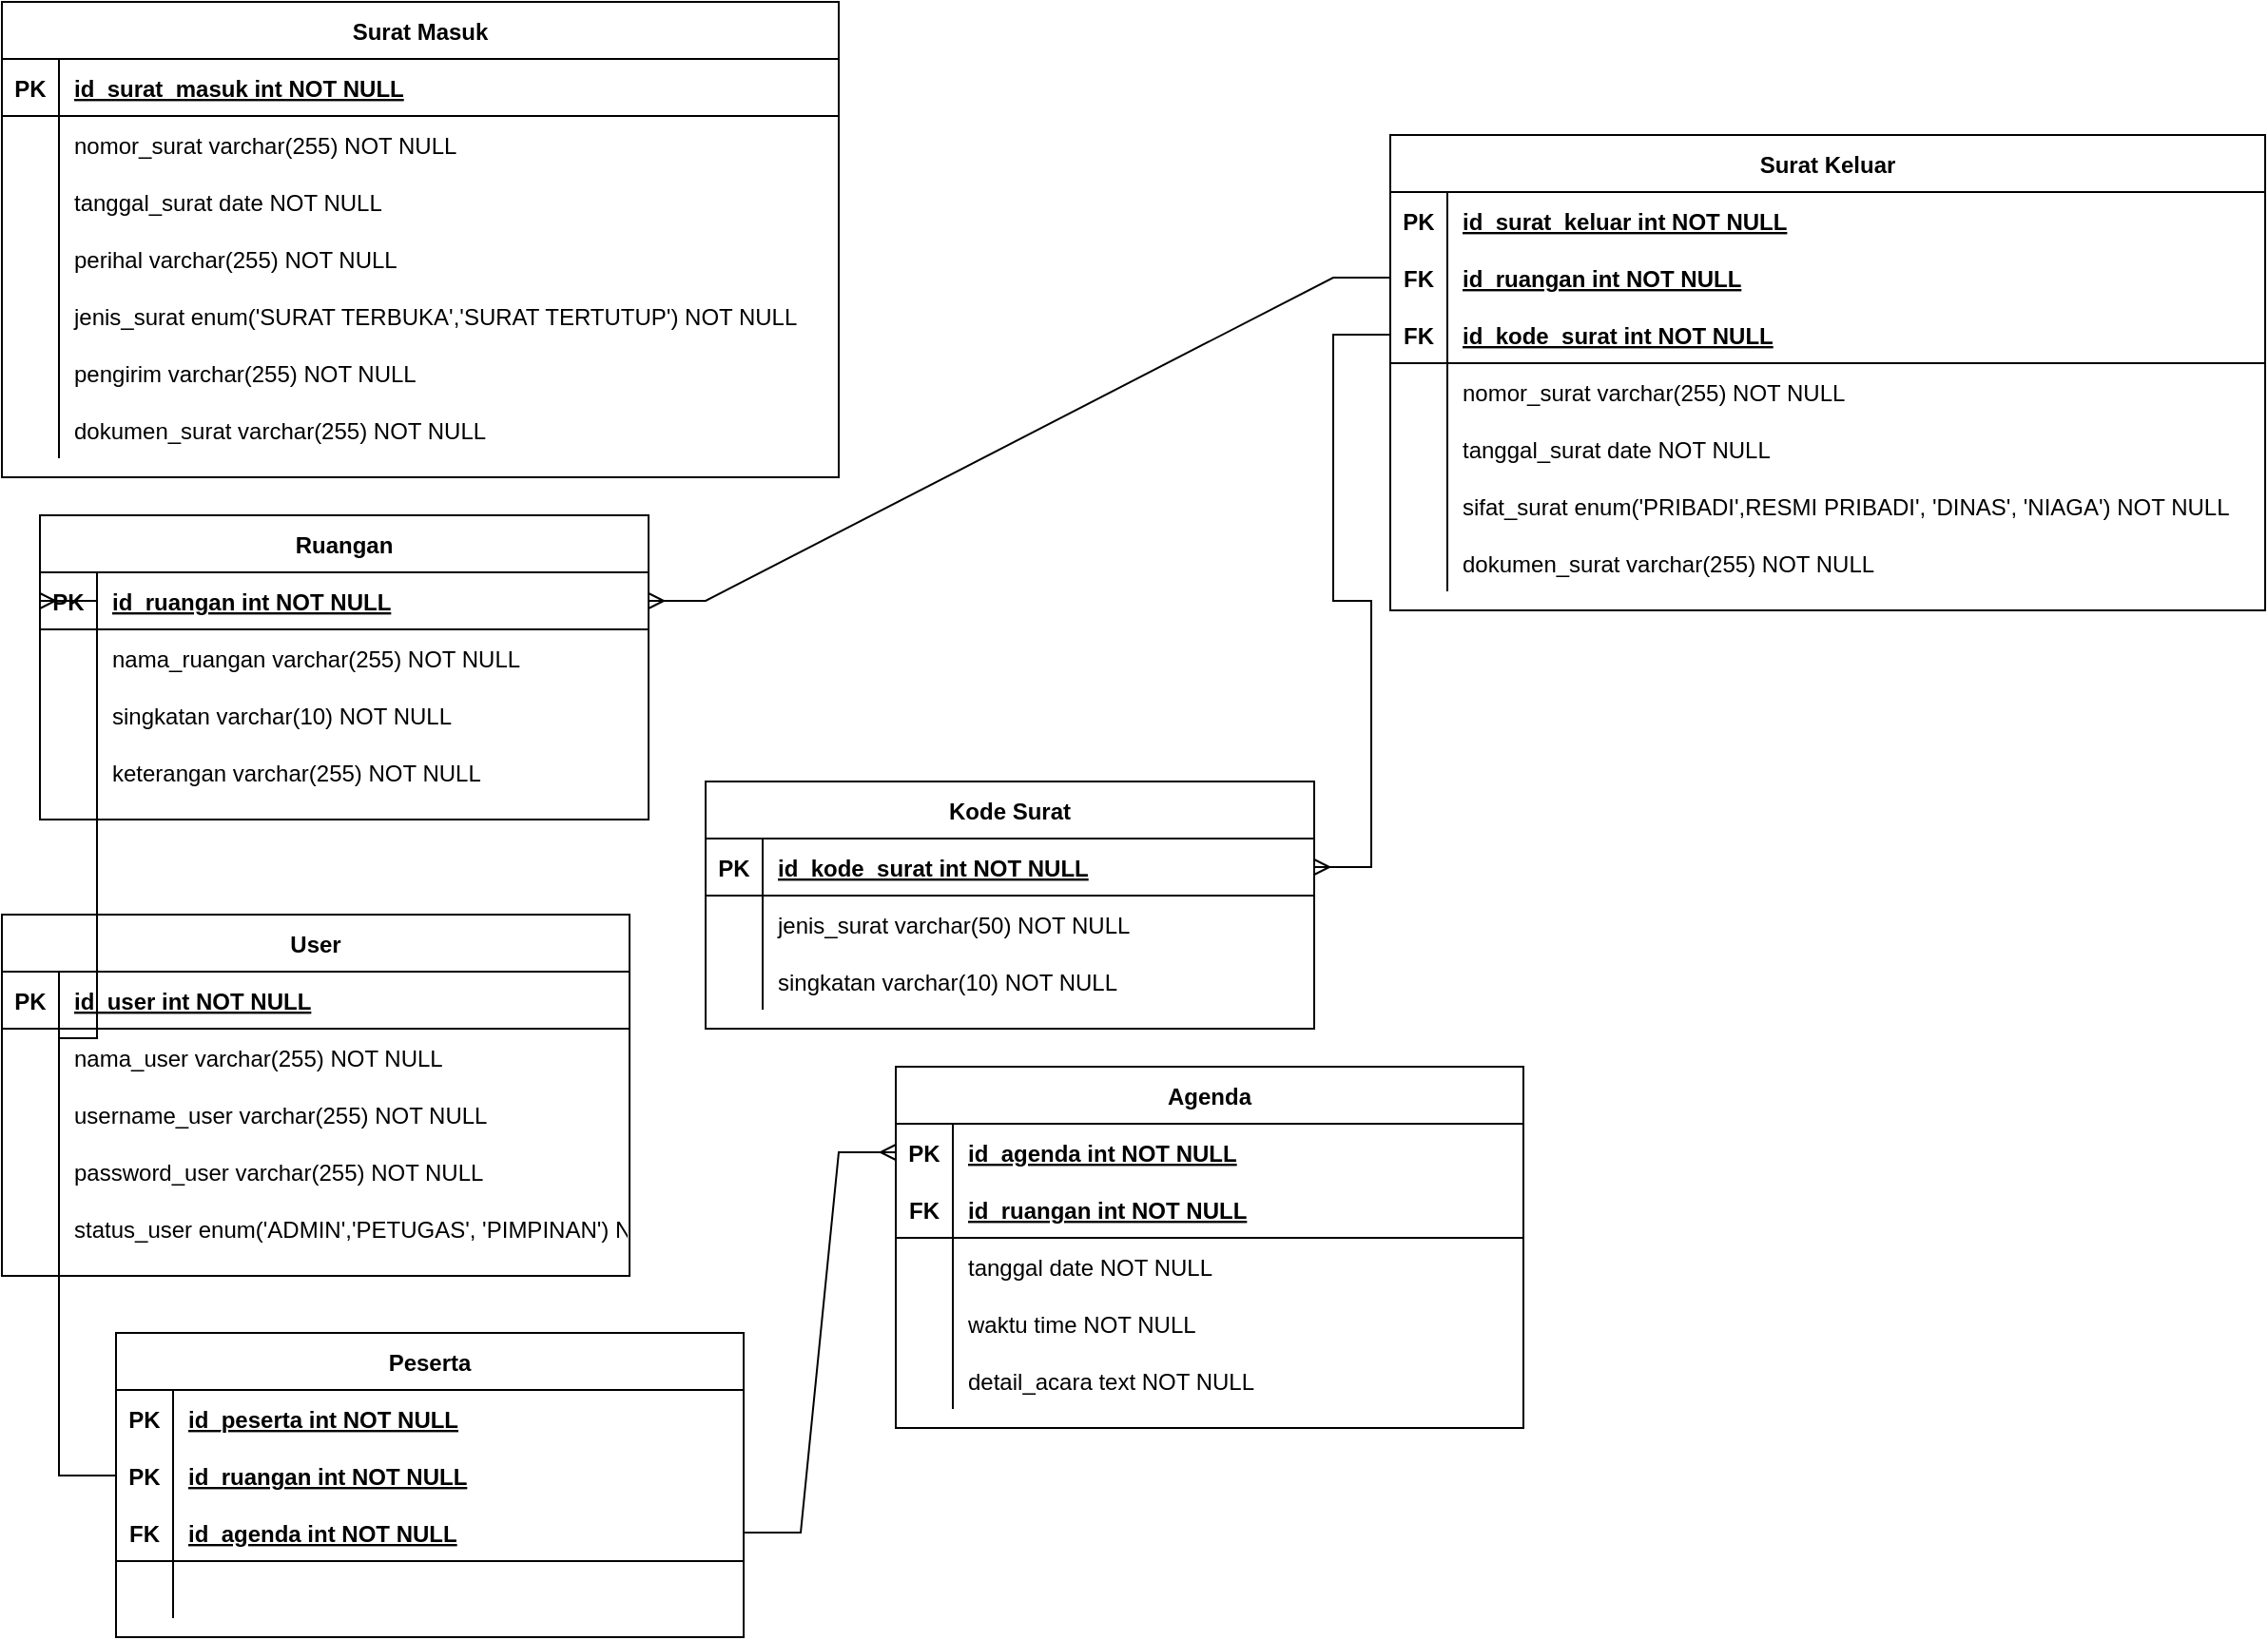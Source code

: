<mxfile version="19.0.3" type="device"><diagram id="R2lEEEUBdFMjLlhIrx00" name="Page-1"><mxGraphModel dx="1221" dy="764" grid="1" gridSize="10" guides="1" tooltips="1" connect="1" arrows="1" fold="1" page="1" pageScale="1" pageWidth="850" pageHeight="1100" math="0" shadow="0" extFonts="Permanent Marker^https://fonts.googleapis.com/css?family=Permanent+Marker"><root><mxCell id="0"/><mxCell id="1" parent="0"/><mxCell id="C-vyLk0tnHw3VtMMgP7b-2" value="Surat Keluar" style="shape=table;startSize=30;container=1;collapsible=1;childLayout=tableLayout;fixedRows=1;rowLines=0;fontStyle=1;align=center;resizeLast=1;" parent="1" vertex="1"><mxGeometry x="900" y="90" width="460" height="250" as="geometry"/></mxCell><mxCell id="C-vyLk0tnHw3VtMMgP7b-3" value="" style="shape=partialRectangle;collapsible=0;dropTarget=0;pointerEvents=0;fillColor=none;points=[[0,0.5],[1,0.5]];portConstraint=eastwest;top=0;left=0;right=0;bottom=1;strokeColor=none;" parent="C-vyLk0tnHw3VtMMgP7b-2" vertex="1"><mxGeometry y="30" width="460" height="30" as="geometry"/></mxCell><mxCell id="C-vyLk0tnHw3VtMMgP7b-4" value="PK" style="shape=partialRectangle;overflow=hidden;connectable=0;fillColor=none;top=0;left=0;bottom=0;right=0;fontStyle=1;" parent="C-vyLk0tnHw3VtMMgP7b-3" vertex="1"><mxGeometry width="30" height="30" as="geometry"><mxRectangle width="30" height="30" as="alternateBounds"/></mxGeometry></mxCell><mxCell id="C-vyLk0tnHw3VtMMgP7b-5" value="id_surat_keluar int NOT NULL " style="shape=partialRectangle;overflow=hidden;connectable=0;fillColor=none;top=0;left=0;bottom=0;right=0;align=left;spacingLeft=6;fontStyle=5;" parent="C-vyLk0tnHw3VtMMgP7b-3" vertex="1"><mxGeometry x="30" width="430" height="30" as="geometry"><mxRectangle width="430" height="30" as="alternateBounds"/></mxGeometry></mxCell><mxCell id="gXvPduK4XxbnSsUxemo6-1" value="" style="shape=partialRectangle;collapsible=0;dropTarget=0;pointerEvents=0;fillColor=none;points=[[0,0.5],[1,0.5]];portConstraint=eastwest;top=0;left=0;right=0;bottom=1;strokeColor=none;" parent="C-vyLk0tnHw3VtMMgP7b-2" vertex="1"><mxGeometry y="60" width="460" height="30" as="geometry"/></mxCell><mxCell id="gXvPduK4XxbnSsUxemo6-2" value="FK" style="shape=partialRectangle;overflow=hidden;connectable=0;fillColor=none;top=0;left=0;bottom=0;right=0;fontStyle=1;" parent="gXvPduK4XxbnSsUxemo6-1" vertex="1"><mxGeometry width="30" height="30" as="geometry"><mxRectangle width="30" height="30" as="alternateBounds"/></mxGeometry></mxCell><mxCell id="gXvPduK4XxbnSsUxemo6-3" value="id_ruangan int NOT NULL " style="shape=partialRectangle;overflow=hidden;connectable=0;fillColor=none;top=0;left=0;bottom=0;right=0;align=left;spacingLeft=6;fontStyle=5;" parent="gXvPduK4XxbnSsUxemo6-1" vertex="1"><mxGeometry x="30" width="430" height="30" as="geometry"><mxRectangle width="430" height="30" as="alternateBounds"/></mxGeometry></mxCell><mxCell id="FXKpiUfDNCDsJf33Zr2T-53" value="" style="shape=partialRectangle;collapsible=0;dropTarget=0;pointerEvents=0;fillColor=none;points=[[0,0.5],[1,0.5]];portConstraint=eastwest;top=0;left=0;right=0;bottom=1;" parent="C-vyLk0tnHw3VtMMgP7b-2" vertex="1"><mxGeometry y="90" width="460" height="30" as="geometry"/></mxCell><mxCell id="FXKpiUfDNCDsJf33Zr2T-54" value="FK" style="shape=partialRectangle;overflow=hidden;connectable=0;fillColor=none;top=0;left=0;bottom=0;right=0;fontStyle=1;" parent="FXKpiUfDNCDsJf33Zr2T-53" vertex="1"><mxGeometry width="30" height="30" as="geometry"><mxRectangle width="30" height="30" as="alternateBounds"/></mxGeometry></mxCell><mxCell id="FXKpiUfDNCDsJf33Zr2T-55" value="id_kode_surat int NOT NULL " style="shape=partialRectangle;overflow=hidden;connectable=0;fillColor=none;top=0;left=0;bottom=0;right=0;align=left;spacingLeft=6;fontStyle=5;" parent="FXKpiUfDNCDsJf33Zr2T-53" vertex="1"><mxGeometry x="30" width="430" height="30" as="geometry"><mxRectangle width="430" height="30" as="alternateBounds"/></mxGeometry></mxCell><mxCell id="hAXeJ0e8fDnbHSJ7DXr9-1" value="" style="shape=partialRectangle;collapsible=0;dropTarget=0;pointerEvents=0;fillColor=none;points=[[0,0.5],[1,0.5]];portConstraint=eastwest;top=0;left=0;right=0;bottom=0;" parent="C-vyLk0tnHw3VtMMgP7b-2" vertex="1"><mxGeometry y="120" width="460" height="30" as="geometry"/></mxCell><mxCell id="hAXeJ0e8fDnbHSJ7DXr9-2" value="" style="shape=partialRectangle;overflow=hidden;connectable=0;fillColor=none;top=0;left=0;bottom=0;right=0;" parent="hAXeJ0e8fDnbHSJ7DXr9-1" vertex="1"><mxGeometry width="30" height="30" as="geometry"><mxRectangle width="30" height="30" as="alternateBounds"/></mxGeometry></mxCell><mxCell id="hAXeJ0e8fDnbHSJ7DXr9-3" value="nomor_surat varchar(255) NOT NULL" style="shape=partialRectangle;overflow=hidden;connectable=0;fillColor=none;top=0;left=0;bottom=0;right=0;align=left;spacingLeft=6;" parent="hAXeJ0e8fDnbHSJ7DXr9-1" vertex="1"><mxGeometry x="30" width="430" height="30" as="geometry"><mxRectangle width="430" height="30" as="alternateBounds"/></mxGeometry></mxCell><mxCell id="C-vyLk0tnHw3VtMMgP7b-9" value="" style="shape=partialRectangle;collapsible=0;dropTarget=0;pointerEvents=0;fillColor=none;points=[[0,0.5],[1,0.5]];portConstraint=eastwest;top=0;left=0;right=0;bottom=0;" parent="C-vyLk0tnHw3VtMMgP7b-2" vertex="1"><mxGeometry y="150" width="460" height="30" as="geometry"/></mxCell><mxCell id="C-vyLk0tnHw3VtMMgP7b-10" value="" style="shape=partialRectangle;overflow=hidden;connectable=0;fillColor=none;top=0;left=0;bottom=0;right=0;" parent="C-vyLk0tnHw3VtMMgP7b-9" vertex="1"><mxGeometry width="30" height="30" as="geometry"><mxRectangle width="30" height="30" as="alternateBounds"/></mxGeometry></mxCell><mxCell id="C-vyLk0tnHw3VtMMgP7b-11" value="tanggal_surat date NOT NULL" style="shape=partialRectangle;overflow=hidden;connectable=0;fillColor=none;top=0;left=0;bottom=0;right=0;align=left;spacingLeft=6;" parent="C-vyLk0tnHw3VtMMgP7b-9" vertex="1"><mxGeometry x="30" width="430" height="30" as="geometry"><mxRectangle width="430" height="30" as="alternateBounds"/></mxGeometry></mxCell><mxCell id="hAXeJ0e8fDnbHSJ7DXr9-7" value="" style="shape=partialRectangle;collapsible=0;dropTarget=0;pointerEvents=0;fillColor=none;points=[[0,0.5],[1,0.5]];portConstraint=eastwest;top=0;left=0;right=0;bottom=0;" parent="C-vyLk0tnHw3VtMMgP7b-2" vertex="1"><mxGeometry y="180" width="460" height="30" as="geometry"/></mxCell><mxCell id="hAXeJ0e8fDnbHSJ7DXr9-8" value="" style="shape=partialRectangle;overflow=hidden;connectable=0;fillColor=none;top=0;left=0;bottom=0;right=0;" parent="hAXeJ0e8fDnbHSJ7DXr9-7" vertex="1"><mxGeometry width="30" height="30" as="geometry"><mxRectangle width="30" height="30" as="alternateBounds"/></mxGeometry></mxCell><mxCell id="hAXeJ0e8fDnbHSJ7DXr9-9" value="sifat_surat enum('PRIBADI',RESMI PRIBADI', 'DINAS', 'NIAGA') NOT NULL" style="shape=partialRectangle;overflow=hidden;connectable=0;fillColor=none;top=0;left=0;bottom=0;right=0;align=left;spacingLeft=6;" parent="hAXeJ0e8fDnbHSJ7DXr9-7" vertex="1"><mxGeometry x="30" width="430" height="30" as="geometry"><mxRectangle width="430" height="30" as="alternateBounds"/></mxGeometry></mxCell><mxCell id="hAXeJ0e8fDnbHSJ7DXr9-22" value="" style="shape=partialRectangle;collapsible=0;dropTarget=0;pointerEvents=0;fillColor=none;points=[[0,0.5],[1,0.5]];portConstraint=eastwest;top=0;left=0;right=0;bottom=0;" parent="C-vyLk0tnHw3VtMMgP7b-2" vertex="1"><mxGeometry y="210" width="460" height="30" as="geometry"/></mxCell><mxCell id="hAXeJ0e8fDnbHSJ7DXr9-23" value="" style="shape=partialRectangle;overflow=hidden;connectable=0;fillColor=none;top=0;left=0;bottom=0;right=0;" parent="hAXeJ0e8fDnbHSJ7DXr9-22" vertex="1"><mxGeometry width="30" height="30" as="geometry"><mxRectangle width="30" height="30" as="alternateBounds"/></mxGeometry></mxCell><mxCell id="hAXeJ0e8fDnbHSJ7DXr9-24" value="dokumen_surat varchar(255) NOT NULL" style="shape=partialRectangle;overflow=hidden;connectable=0;fillColor=none;top=0;left=0;bottom=0;right=0;align=left;spacingLeft=6;" parent="hAXeJ0e8fDnbHSJ7DXr9-22" vertex="1"><mxGeometry x="30" width="430" height="30" as="geometry"><mxRectangle width="430" height="30" as="alternateBounds"/></mxGeometry></mxCell><mxCell id="C-vyLk0tnHw3VtMMgP7b-23" value="Surat Masuk" style="shape=table;startSize=30;container=1;collapsible=1;childLayout=tableLayout;fixedRows=1;rowLines=0;fontStyle=1;align=center;resizeLast=1;" parent="1" vertex="1"><mxGeometry x="170" y="20" width="440" height="250" as="geometry"/></mxCell><mxCell id="C-vyLk0tnHw3VtMMgP7b-24" value="" style="shape=partialRectangle;collapsible=0;dropTarget=0;pointerEvents=0;fillColor=none;points=[[0,0.5],[1,0.5]];portConstraint=eastwest;top=0;left=0;right=0;bottom=1;" parent="C-vyLk0tnHw3VtMMgP7b-23" vertex="1"><mxGeometry y="30" width="440" height="30" as="geometry"/></mxCell><mxCell id="C-vyLk0tnHw3VtMMgP7b-25" value="PK" style="shape=partialRectangle;overflow=hidden;connectable=0;fillColor=none;top=0;left=0;bottom=0;right=0;fontStyle=1;" parent="C-vyLk0tnHw3VtMMgP7b-24" vertex="1"><mxGeometry width="30" height="30" as="geometry"><mxRectangle width="30" height="30" as="alternateBounds"/></mxGeometry></mxCell><mxCell id="C-vyLk0tnHw3VtMMgP7b-26" value="id_surat_masuk int NOT NULL " style="shape=partialRectangle;overflow=hidden;connectable=0;fillColor=none;top=0;left=0;bottom=0;right=0;align=left;spacingLeft=6;fontStyle=5;" parent="C-vyLk0tnHw3VtMMgP7b-24" vertex="1"><mxGeometry x="30" width="410" height="30" as="geometry"><mxRectangle width="410" height="30" as="alternateBounds"/></mxGeometry></mxCell><mxCell id="hAXeJ0e8fDnbHSJ7DXr9-10" value="" style="shape=partialRectangle;collapsible=0;dropTarget=0;pointerEvents=0;fillColor=none;points=[[0,0.5],[1,0.5]];portConstraint=eastwest;top=0;left=0;right=0;bottom=0;" parent="C-vyLk0tnHw3VtMMgP7b-23" vertex="1"><mxGeometry y="60" width="440" height="30" as="geometry"/></mxCell><mxCell id="hAXeJ0e8fDnbHSJ7DXr9-11" value="" style="shape=partialRectangle;overflow=hidden;connectable=0;fillColor=none;top=0;left=0;bottom=0;right=0;" parent="hAXeJ0e8fDnbHSJ7DXr9-10" vertex="1"><mxGeometry width="30" height="30" as="geometry"><mxRectangle width="30" height="30" as="alternateBounds"/></mxGeometry></mxCell><mxCell id="hAXeJ0e8fDnbHSJ7DXr9-12" value="nomor_surat varchar(255) NOT NULL" style="shape=partialRectangle;overflow=hidden;connectable=0;fillColor=none;top=0;left=0;bottom=0;right=0;align=left;spacingLeft=6;" parent="hAXeJ0e8fDnbHSJ7DXr9-10" vertex="1"><mxGeometry x="30" width="410" height="30" as="geometry"><mxRectangle width="410" height="30" as="alternateBounds"/></mxGeometry></mxCell><mxCell id="hAXeJ0e8fDnbHSJ7DXr9-13" value="" style="shape=partialRectangle;collapsible=0;dropTarget=0;pointerEvents=0;fillColor=none;points=[[0,0.5],[1,0.5]];portConstraint=eastwest;top=0;left=0;right=0;bottom=0;" parent="C-vyLk0tnHw3VtMMgP7b-23" vertex="1"><mxGeometry y="90" width="440" height="30" as="geometry"/></mxCell><mxCell id="hAXeJ0e8fDnbHSJ7DXr9-14" value="" style="shape=partialRectangle;overflow=hidden;connectable=0;fillColor=none;top=0;left=0;bottom=0;right=0;" parent="hAXeJ0e8fDnbHSJ7DXr9-13" vertex="1"><mxGeometry width="30" height="30" as="geometry"><mxRectangle width="30" height="30" as="alternateBounds"/></mxGeometry></mxCell><mxCell id="hAXeJ0e8fDnbHSJ7DXr9-15" value="tanggal_surat date NOT NULL" style="shape=partialRectangle;overflow=hidden;connectable=0;fillColor=none;top=0;left=0;bottom=0;right=0;align=left;spacingLeft=6;" parent="hAXeJ0e8fDnbHSJ7DXr9-13" vertex="1"><mxGeometry x="30" width="410" height="30" as="geometry"><mxRectangle width="410" height="30" as="alternateBounds"/></mxGeometry></mxCell><mxCell id="hAXeJ0e8fDnbHSJ7DXr9-16" value="" style="shape=partialRectangle;collapsible=0;dropTarget=0;pointerEvents=0;fillColor=none;points=[[0,0.5],[1,0.5]];portConstraint=eastwest;top=0;left=0;right=0;bottom=0;" parent="C-vyLk0tnHw3VtMMgP7b-23" vertex="1"><mxGeometry y="120" width="440" height="30" as="geometry"/></mxCell><mxCell id="hAXeJ0e8fDnbHSJ7DXr9-17" value="" style="shape=partialRectangle;overflow=hidden;connectable=0;fillColor=none;top=0;left=0;bottom=0;right=0;" parent="hAXeJ0e8fDnbHSJ7DXr9-16" vertex="1"><mxGeometry width="30" height="30" as="geometry"><mxRectangle width="30" height="30" as="alternateBounds"/></mxGeometry></mxCell><mxCell id="hAXeJ0e8fDnbHSJ7DXr9-18" value="perihal varchar(255) NOT NULL" style="shape=partialRectangle;overflow=hidden;connectable=0;fillColor=none;top=0;left=0;bottom=0;right=0;align=left;spacingLeft=6;" parent="hAXeJ0e8fDnbHSJ7DXr9-16" vertex="1"><mxGeometry x="30" width="410" height="30" as="geometry"><mxRectangle width="410" height="30" as="alternateBounds"/></mxGeometry></mxCell><mxCell id="FXKpiUfDNCDsJf33Zr2T-50" value="" style="shape=partialRectangle;collapsible=0;dropTarget=0;pointerEvents=0;fillColor=none;points=[[0,0.5],[1,0.5]];portConstraint=eastwest;top=0;left=0;right=0;bottom=0;" parent="C-vyLk0tnHw3VtMMgP7b-23" vertex="1"><mxGeometry y="150" width="440" height="30" as="geometry"/></mxCell><mxCell id="FXKpiUfDNCDsJf33Zr2T-51" value="" style="shape=partialRectangle;overflow=hidden;connectable=0;fillColor=none;top=0;left=0;bottom=0;right=0;" parent="FXKpiUfDNCDsJf33Zr2T-50" vertex="1"><mxGeometry width="30" height="30" as="geometry"><mxRectangle width="30" height="30" as="alternateBounds"/></mxGeometry></mxCell><mxCell id="FXKpiUfDNCDsJf33Zr2T-52" value="jenis_surat enum('SURAT TERBUKA','SURAT TERTUTUP') NOT NULL" style="shape=partialRectangle;overflow=hidden;connectable=0;fillColor=none;top=0;left=0;bottom=0;right=0;align=left;spacingLeft=6;" parent="FXKpiUfDNCDsJf33Zr2T-50" vertex="1"><mxGeometry x="30" width="410" height="30" as="geometry"><mxRectangle width="410" height="30" as="alternateBounds"/></mxGeometry></mxCell><mxCell id="C-vyLk0tnHw3VtMMgP7b-27" value="" style="shape=partialRectangle;collapsible=0;dropTarget=0;pointerEvents=0;fillColor=none;points=[[0,0.5],[1,0.5]];portConstraint=eastwest;top=0;left=0;right=0;bottom=0;" parent="C-vyLk0tnHw3VtMMgP7b-23" vertex="1"><mxGeometry y="180" width="440" height="30" as="geometry"/></mxCell><mxCell id="C-vyLk0tnHw3VtMMgP7b-28" value="" style="shape=partialRectangle;overflow=hidden;connectable=0;fillColor=none;top=0;left=0;bottom=0;right=0;" parent="C-vyLk0tnHw3VtMMgP7b-27" vertex="1"><mxGeometry width="30" height="30" as="geometry"><mxRectangle width="30" height="30" as="alternateBounds"/></mxGeometry></mxCell><mxCell id="C-vyLk0tnHw3VtMMgP7b-29" value="pengirim varchar(255) NOT NULL" style="shape=partialRectangle;overflow=hidden;connectable=0;fillColor=none;top=0;left=0;bottom=0;right=0;align=left;spacingLeft=6;" parent="C-vyLk0tnHw3VtMMgP7b-27" vertex="1"><mxGeometry x="30" width="410" height="30" as="geometry"><mxRectangle width="410" height="30" as="alternateBounds"/></mxGeometry></mxCell><mxCell id="hAXeJ0e8fDnbHSJ7DXr9-19" value="" style="shape=partialRectangle;collapsible=0;dropTarget=0;pointerEvents=0;fillColor=none;points=[[0,0.5],[1,0.5]];portConstraint=eastwest;top=0;left=0;right=0;bottom=0;" parent="C-vyLk0tnHw3VtMMgP7b-23" vertex="1"><mxGeometry y="210" width="440" height="30" as="geometry"/></mxCell><mxCell id="hAXeJ0e8fDnbHSJ7DXr9-20" value="" style="shape=partialRectangle;overflow=hidden;connectable=0;fillColor=none;top=0;left=0;bottom=0;right=0;" parent="hAXeJ0e8fDnbHSJ7DXr9-19" vertex="1"><mxGeometry width="30" height="30" as="geometry"><mxRectangle width="30" height="30" as="alternateBounds"/></mxGeometry></mxCell><mxCell id="hAXeJ0e8fDnbHSJ7DXr9-21" value="dokumen_surat varchar(255) NOT NULL" style="shape=partialRectangle;overflow=hidden;connectable=0;fillColor=none;top=0;left=0;bottom=0;right=0;align=left;spacingLeft=6;" parent="hAXeJ0e8fDnbHSJ7DXr9-19" vertex="1"><mxGeometry x="30" width="410" height="30" as="geometry"><mxRectangle width="410" height="30" as="alternateBounds"/></mxGeometry></mxCell><mxCell id="FXKpiUfDNCDsJf33Zr2T-1" value="Ruangan" style="shape=table;startSize=30;container=1;collapsible=1;childLayout=tableLayout;fixedRows=1;rowLines=0;fontStyle=1;align=center;resizeLast=1;" parent="1" vertex="1"><mxGeometry x="190" y="290" width="320" height="160" as="geometry"/></mxCell><mxCell id="FXKpiUfDNCDsJf33Zr2T-2" value="" style="shape=partialRectangle;collapsible=0;dropTarget=0;pointerEvents=0;fillColor=none;points=[[0,0.5],[1,0.5]];portConstraint=eastwest;top=0;left=0;right=0;bottom=1;" parent="FXKpiUfDNCDsJf33Zr2T-1" vertex="1"><mxGeometry y="30" width="320" height="30" as="geometry"/></mxCell><mxCell id="FXKpiUfDNCDsJf33Zr2T-3" value="PK" style="shape=partialRectangle;overflow=hidden;connectable=0;fillColor=none;top=0;left=0;bottom=0;right=0;fontStyle=1;" parent="FXKpiUfDNCDsJf33Zr2T-2" vertex="1"><mxGeometry width="30" height="30" as="geometry"><mxRectangle width="30" height="30" as="alternateBounds"/></mxGeometry></mxCell><mxCell id="FXKpiUfDNCDsJf33Zr2T-4" value="id_ruangan int NOT NULL " style="shape=partialRectangle;overflow=hidden;connectable=0;fillColor=none;top=0;left=0;bottom=0;right=0;align=left;spacingLeft=6;fontStyle=5;" parent="FXKpiUfDNCDsJf33Zr2T-2" vertex="1"><mxGeometry x="30" width="290" height="30" as="geometry"><mxRectangle width="290" height="30" as="alternateBounds"/></mxGeometry></mxCell><mxCell id="FXKpiUfDNCDsJf33Zr2T-5" value="" style="shape=partialRectangle;collapsible=0;dropTarget=0;pointerEvents=0;fillColor=none;points=[[0,0.5],[1,0.5]];portConstraint=eastwest;top=0;left=0;right=0;bottom=0;" parent="FXKpiUfDNCDsJf33Zr2T-1" vertex="1"><mxGeometry y="60" width="320" height="30" as="geometry"/></mxCell><mxCell id="FXKpiUfDNCDsJf33Zr2T-6" value="" style="shape=partialRectangle;overflow=hidden;connectable=0;fillColor=none;top=0;left=0;bottom=0;right=0;" parent="FXKpiUfDNCDsJf33Zr2T-5" vertex="1"><mxGeometry width="30" height="30" as="geometry"><mxRectangle width="30" height="30" as="alternateBounds"/></mxGeometry></mxCell><mxCell id="FXKpiUfDNCDsJf33Zr2T-7" value="nama_ruangan varchar(255) NOT NULL" style="shape=partialRectangle;overflow=hidden;connectable=0;fillColor=none;top=0;left=0;bottom=0;right=0;align=left;spacingLeft=6;" parent="FXKpiUfDNCDsJf33Zr2T-5" vertex="1"><mxGeometry x="30" width="290" height="30" as="geometry"><mxRectangle width="290" height="30" as="alternateBounds"/></mxGeometry></mxCell><mxCell id="m9nkUqC6vMlItQHoag0S-1" value="" style="shape=partialRectangle;collapsible=0;dropTarget=0;pointerEvents=0;fillColor=none;points=[[0,0.5],[1,0.5]];portConstraint=eastwest;top=0;left=0;right=0;bottom=0;" parent="FXKpiUfDNCDsJf33Zr2T-1" vertex="1"><mxGeometry y="90" width="320" height="30" as="geometry"/></mxCell><mxCell id="m9nkUqC6vMlItQHoag0S-2" value="" style="shape=partialRectangle;overflow=hidden;connectable=0;fillColor=none;top=0;left=0;bottom=0;right=0;" parent="m9nkUqC6vMlItQHoag0S-1" vertex="1"><mxGeometry width="30" height="30" as="geometry"><mxRectangle width="30" height="30" as="alternateBounds"/></mxGeometry></mxCell><mxCell id="m9nkUqC6vMlItQHoag0S-3" value="singkatan varchar(10) NOT NULL" style="shape=partialRectangle;overflow=hidden;connectable=0;fillColor=none;top=0;left=0;bottom=0;right=0;align=left;spacingLeft=6;" parent="m9nkUqC6vMlItQHoag0S-1" vertex="1"><mxGeometry x="30" width="290" height="30" as="geometry"><mxRectangle width="290" height="30" as="alternateBounds"/></mxGeometry></mxCell><mxCell id="FXKpiUfDNCDsJf33Zr2T-8" value="" style="shape=partialRectangle;collapsible=0;dropTarget=0;pointerEvents=0;fillColor=none;points=[[0,0.5],[1,0.5]];portConstraint=eastwest;top=0;left=0;right=0;bottom=0;" parent="FXKpiUfDNCDsJf33Zr2T-1" vertex="1"><mxGeometry y="120" width="320" height="30" as="geometry"/></mxCell><mxCell id="FXKpiUfDNCDsJf33Zr2T-9" value="" style="shape=partialRectangle;overflow=hidden;connectable=0;fillColor=none;top=0;left=0;bottom=0;right=0;" parent="FXKpiUfDNCDsJf33Zr2T-8" vertex="1"><mxGeometry width="30" height="30" as="geometry"><mxRectangle width="30" height="30" as="alternateBounds"/></mxGeometry></mxCell><mxCell id="FXKpiUfDNCDsJf33Zr2T-10" value="keterangan varchar(255) NOT NULL" style="shape=partialRectangle;overflow=hidden;connectable=0;fillColor=none;top=0;left=0;bottom=0;right=0;align=left;spacingLeft=6;" parent="FXKpiUfDNCDsJf33Zr2T-8" vertex="1"><mxGeometry x="30" width="290" height="30" as="geometry"><mxRectangle width="290" height="30" as="alternateBounds"/></mxGeometry></mxCell><mxCell id="FXKpiUfDNCDsJf33Zr2T-20" value="Kode Surat" style="shape=table;startSize=30;container=1;collapsible=1;childLayout=tableLayout;fixedRows=1;rowLines=0;fontStyle=1;align=center;resizeLast=1;" parent="1" vertex="1"><mxGeometry x="540" y="430" width="320" height="130" as="geometry"/></mxCell><mxCell id="FXKpiUfDNCDsJf33Zr2T-21" value="" style="shape=partialRectangle;collapsible=0;dropTarget=0;pointerEvents=0;fillColor=none;points=[[0,0.5],[1,0.5]];portConstraint=eastwest;top=0;left=0;right=0;bottom=1;" parent="FXKpiUfDNCDsJf33Zr2T-20" vertex="1"><mxGeometry y="30" width="320" height="30" as="geometry"/></mxCell><mxCell id="FXKpiUfDNCDsJf33Zr2T-22" value="PK" style="shape=partialRectangle;overflow=hidden;connectable=0;fillColor=none;top=0;left=0;bottom=0;right=0;fontStyle=1;" parent="FXKpiUfDNCDsJf33Zr2T-21" vertex="1"><mxGeometry width="30" height="30" as="geometry"><mxRectangle width="30" height="30" as="alternateBounds"/></mxGeometry></mxCell><mxCell id="FXKpiUfDNCDsJf33Zr2T-23" value="id_kode_surat int NOT NULL " style="shape=partialRectangle;overflow=hidden;connectable=0;fillColor=none;top=0;left=0;bottom=0;right=0;align=left;spacingLeft=6;fontStyle=5;" parent="FXKpiUfDNCDsJf33Zr2T-21" vertex="1"><mxGeometry x="30" width="290" height="30" as="geometry"><mxRectangle width="290" height="30" as="alternateBounds"/></mxGeometry></mxCell><mxCell id="FXKpiUfDNCDsJf33Zr2T-24" value="" style="shape=partialRectangle;collapsible=0;dropTarget=0;pointerEvents=0;fillColor=none;points=[[0,0.5],[1,0.5]];portConstraint=eastwest;top=0;left=0;right=0;bottom=0;" parent="FXKpiUfDNCDsJf33Zr2T-20" vertex="1"><mxGeometry y="60" width="320" height="30" as="geometry"/></mxCell><mxCell id="FXKpiUfDNCDsJf33Zr2T-25" value="" style="shape=partialRectangle;overflow=hidden;connectable=0;fillColor=none;top=0;left=0;bottom=0;right=0;" parent="FXKpiUfDNCDsJf33Zr2T-24" vertex="1"><mxGeometry width="30" height="30" as="geometry"><mxRectangle width="30" height="30" as="alternateBounds"/></mxGeometry></mxCell><mxCell id="FXKpiUfDNCDsJf33Zr2T-26" value="jenis_surat varchar(50) NOT NULL" style="shape=partialRectangle;overflow=hidden;connectable=0;fillColor=none;top=0;left=0;bottom=0;right=0;align=left;spacingLeft=6;" parent="FXKpiUfDNCDsJf33Zr2T-24" vertex="1"><mxGeometry x="30" width="290" height="30" as="geometry"><mxRectangle width="290" height="30" as="alternateBounds"/></mxGeometry></mxCell><mxCell id="FXKpiUfDNCDsJf33Zr2T-27" value="" style="shape=partialRectangle;collapsible=0;dropTarget=0;pointerEvents=0;fillColor=none;points=[[0,0.5],[1,0.5]];portConstraint=eastwest;top=0;left=0;right=0;bottom=0;" parent="FXKpiUfDNCDsJf33Zr2T-20" vertex="1"><mxGeometry y="90" width="320" height="30" as="geometry"/></mxCell><mxCell id="FXKpiUfDNCDsJf33Zr2T-28" value="" style="shape=partialRectangle;overflow=hidden;connectable=0;fillColor=none;top=0;left=0;bottom=0;right=0;" parent="FXKpiUfDNCDsJf33Zr2T-27" vertex="1"><mxGeometry width="30" height="30" as="geometry"><mxRectangle width="30" height="30" as="alternateBounds"/></mxGeometry></mxCell><mxCell id="FXKpiUfDNCDsJf33Zr2T-29" value="singkatan varchar(10) NOT NULL" style="shape=partialRectangle;overflow=hidden;connectable=0;fillColor=none;top=0;left=0;bottom=0;right=0;align=left;spacingLeft=6;" parent="FXKpiUfDNCDsJf33Zr2T-27" vertex="1"><mxGeometry x="30" width="290" height="30" as="geometry"><mxRectangle width="290" height="30" as="alternateBounds"/></mxGeometry></mxCell><mxCell id="XxUsbfwLr5U4Uqtoi5hL-1" value="User" style="shape=table;startSize=30;container=1;collapsible=1;childLayout=tableLayout;fixedRows=1;rowLines=0;fontStyle=1;align=center;resizeLast=1;" parent="1" vertex="1"><mxGeometry x="170" y="500" width="330" height="190" as="geometry"/></mxCell><mxCell id="XxUsbfwLr5U4Uqtoi5hL-2" value="" style="shape=partialRectangle;collapsible=0;dropTarget=0;pointerEvents=0;fillColor=none;points=[[0,0.5],[1,0.5]];portConstraint=eastwest;top=0;left=0;right=0;bottom=1;" parent="XxUsbfwLr5U4Uqtoi5hL-1" vertex="1"><mxGeometry y="30" width="330" height="30" as="geometry"/></mxCell><mxCell id="XxUsbfwLr5U4Uqtoi5hL-3" value="PK" style="shape=partialRectangle;overflow=hidden;connectable=0;fillColor=none;top=0;left=0;bottom=0;right=0;fontStyle=1;" parent="XxUsbfwLr5U4Uqtoi5hL-2" vertex="1"><mxGeometry width="30" height="30" as="geometry"><mxRectangle width="30" height="30" as="alternateBounds"/></mxGeometry></mxCell><mxCell id="XxUsbfwLr5U4Uqtoi5hL-4" value="id_user int NOT NULL " style="shape=partialRectangle;overflow=hidden;connectable=0;fillColor=none;top=0;left=0;bottom=0;right=0;align=left;spacingLeft=6;fontStyle=5;" parent="XxUsbfwLr5U4Uqtoi5hL-2" vertex="1"><mxGeometry x="30" width="300" height="30" as="geometry"><mxRectangle width="300" height="30" as="alternateBounds"/></mxGeometry></mxCell><mxCell id="XxUsbfwLr5U4Uqtoi5hL-5" value="" style="shape=partialRectangle;collapsible=0;dropTarget=0;pointerEvents=0;fillColor=none;points=[[0,0.5],[1,0.5]];portConstraint=eastwest;top=0;left=0;right=0;bottom=0;" parent="XxUsbfwLr5U4Uqtoi5hL-1" vertex="1"><mxGeometry y="60" width="330" height="30" as="geometry"/></mxCell><mxCell id="XxUsbfwLr5U4Uqtoi5hL-6" value="" style="shape=partialRectangle;overflow=hidden;connectable=0;fillColor=none;top=0;left=0;bottom=0;right=0;" parent="XxUsbfwLr5U4Uqtoi5hL-5" vertex="1"><mxGeometry width="30" height="30" as="geometry"><mxRectangle width="30" height="30" as="alternateBounds"/></mxGeometry></mxCell><mxCell id="XxUsbfwLr5U4Uqtoi5hL-7" value="nama_user varchar(255) NOT NULL" style="shape=partialRectangle;overflow=hidden;connectable=0;fillColor=none;top=0;left=0;bottom=0;right=0;align=left;spacingLeft=6;" parent="XxUsbfwLr5U4Uqtoi5hL-5" vertex="1"><mxGeometry x="30" width="300" height="30" as="geometry"><mxRectangle width="300" height="30" as="alternateBounds"/></mxGeometry></mxCell><mxCell id="XxUsbfwLr5U4Uqtoi5hL-8" value="" style="shape=partialRectangle;collapsible=0;dropTarget=0;pointerEvents=0;fillColor=none;points=[[0,0.5],[1,0.5]];portConstraint=eastwest;top=0;left=0;right=0;bottom=0;" parent="XxUsbfwLr5U4Uqtoi5hL-1" vertex="1"><mxGeometry y="90" width="330" height="30" as="geometry"/></mxCell><mxCell id="XxUsbfwLr5U4Uqtoi5hL-9" value="" style="shape=partialRectangle;overflow=hidden;connectable=0;fillColor=none;top=0;left=0;bottom=0;right=0;" parent="XxUsbfwLr5U4Uqtoi5hL-8" vertex="1"><mxGeometry width="30" height="30" as="geometry"><mxRectangle width="30" height="30" as="alternateBounds"/></mxGeometry></mxCell><mxCell id="XxUsbfwLr5U4Uqtoi5hL-10" value="username_user varchar(255) NOT NULL" style="shape=partialRectangle;overflow=hidden;connectable=0;fillColor=none;top=0;left=0;bottom=0;right=0;align=left;spacingLeft=6;" parent="XxUsbfwLr5U4Uqtoi5hL-8" vertex="1"><mxGeometry x="30" width="300" height="30" as="geometry"><mxRectangle width="300" height="30" as="alternateBounds"/></mxGeometry></mxCell><mxCell id="XxUsbfwLr5U4Uqtoi5hL-11" value="" style="shape=partialRectangle;collapsible=0;dropTarget=0;pointerEvents=0;fillColor=none;points=[[0,0.5],[1,0.5]];portConstraint=eastwest;top=0;left=0;right=0;bottom=0;" parent="XxUsbfwLr5U4Uqtoi5hL-1" vertex="1"><mxGeometry y="120" width="330" height="30" as="geometry"/></mxCell><mxCell id="XxUsbfwLr5U4Uqtoi5hL-12" value="" style="shape=partialRectangle;overflow=hidden;connectable=0;fillColor=none;top=0;left=0;bottom=0;right=0;" parent="XxUsbfwLr5U4Uqtoi5hL-11" vertex="1"><mxGeometry width="30" height="30" as="geometry"><mxRectangle width="30" height="30" as="alternateBounds"/></mxGeometry></mxCell><mxCell id="XxUsbfwLr5U4Uqtoi5hL-13" value="password_user varchar(255) NOT NULL" style="shape=partialRectangle;overflow=hidden;connectable=0;fillColor=none;top=0;left=0;bottom=0;right=0;align=left;spacingLeft=6;" parent="XxUsbfwLr5U4Uqtoi5hL-11" vertex="1"><mxGeometry x="30" width="300" height="30" as="geometry"><mxRectangle width="300" height="30" as="alternateBounds"/></mxGeometry></mxCell><mxCell id="XxUsbfwLr5U4Uqtoi5hL-14" value="" style="shape=partialRectangle;collapsible=0;dropTarget=0;pointerEvents=0;fillColor=none;points=[[0,0.5],[1,0.5]];portConstraint=eastwest;top=0;left=0;right=0;bottom=0;" parent="XxUsbfwLr5U4Uqtoi5hL-1" vertex="1"><mxGeometry y="150" width="330" height="30" as="geometry"/></mxCell><mxCell id="XxUsbfwLr5U4Uqtoi5hL-15" value="" style="shape=partialRectangle;overflow=hidden;connectable=0;fillColor=none;top=0;left=0;bottom=0;right=0;" parent="XxUsbfwLr5U4Uqtoi5hL-14" vertex="1"><mxGeometry width="30" height="30" as="geometry"><mxRectangle width="30" height="30" as="alternateBounds"/></mxGeometry></mxCell><mxCell id="XxUsbfwLr5U4Uqtoi5hL-16" value="status_user enum('ADMIN','PETUGAS', 'PIMPINAN') NOT NULL" style="shape=partialRectangle;overflow=hidden;connectable=0;fillColor=none;top=0;left=0;bottom=0;right=0;align=left;spacingLeft=6;" parent="XxUsbfwLr5U4Uqtoi5hL-14" vertex="1"><mxGeometry x="30" width="300" height="30" as="geometry"><mxRectangle width="300" height="30" as="alternateBounds"/></mxGeometry></mxCell><mxCell id="AF62PP2_fiOlALcD4IV3-1" value="" style="edgeStyle=entityRelationEdgeStyle;fontSize=12;html=1;endArrow=ERmany;rounded=0;exitX=0;exitY=0.5;exitDx=0;exitDy=0;entryX=1;entryY=0.5;entryDx=0;entryDy=0;" parent="1" source="gXvPduK4XxbnSsUxemo6-1" target="FXKpiUfDNCDsJf33Zr2T-2" edge="1"><mxGeometry width="100" height="100" relative="1" as="geometry"><mxPoint x="570" y="380" as="sourcePoint"/><mxPoint x="670" y="280" as="targetPoint"/></mxGeometry></mxCell><mxCell id="AF62PP2_fiOlALcD4IV3-2" value="" style="edgeStyle=entityRelationEdgeStyle;fontSize=12;html=1;endArrow=ERmany;rounded=0;exitX=0;exitY=0.5;exitDx=0;exitDy=0;entryX=1;entryY=0.5;entryDx=0;entryDy=0;" parent="1" source="FXKpiUfDNCDsJf33Zr2T-53" target="FXKpiUfDNCDsJf33Zr2T-21" edge="1"><mxGeometry width="100" height="100" relative="1" as="geometry"><mxPoint x="750" y="165" as="sourcePoint"/><mxPoint x="520" y="345" as="targetPoint"/></mxGeometry></mxCell><mxCell id="AF62PP2_fiOlALcD4IV3-13" value="Agenda" style="shape=table;startSize=30;container=1;collapsible=1;childLayout=tableLayout;fixedRows=1;rowLines=0;fontStyle=1;align=center;resizeLast=1;" parent="1" vertex="1"><mxGeometry x="640" y="580" width="330" height="190" as="geometry"/></mxCell><mxCell id="AF62PP2_fiOlALcD4IV3-14" value="" style="shape=partialRectangle;collapsible=0;dropTarget=0;pointerEvents=0;fillColor=none;points=[[0,0.5],[1,0.5]];portConstraint=eastwest;top=0;left=0;right=0;bottom=1;strokeColor=none;" parent="AF62PP2_fiOlALcD4IV3-13" vertex="1"><mxGeometry y="30" width="330" height="30" as="geometry"/></mxCell><mxCell id="AF62PP2_fiOlALcD4IV3-15" value="PK" style="shape=partialRectangle;overflow=hidden;connectable=0;fillColor=none;top=0;left=0;bottom=0;right=0;fontStyle=1;" parent="AF62PP2_fiOlALcD4IV3-14" vertex="1"><mxGeometry width="30" height="30" as="geometry"><mxRectangle width="30" height="30" as="alternateBounds"/></mxGeometry></mxCell><mxCell id="AF62PP2_fiOlALcD4IV3-16" value="id_agenda int NOT NULL " style="shape=partialRectangle;overflow=hidden;connectable=0;fillColor=none;top=0;left=0;bottom=0;right=0;align=left;spacingLeft=6;fontStyle=5;" parent="AF62PP2_fiOlALcD4IV3-14" vertex="1"><mxGeometry x="30" width="300" height="30" as="geometry"><mxRectangle width="300" height="30" as="alternateBounds"/></mxGeometry></mxCell><mxCell id="AF62PP2_fiOlALcD4IV3-29" value="" style="shape=partialRectangle;collapsible=0;dropTarget=0;pointerEvents=0;fillColor=none;points=[[0,0.5],[1,0.5]];portConstraint=eastwest;top=0;left=0;right=0;bottom=1;" parent="AF62PP2_fiOlALcD4IV3-13" vertex="1"><mxGeometry y="60" width="330" height="30" as="geometry"/></mxCell><mxCell id="AF62PP2_fiOlALcD4IV3-30" value="FK" style="shape=partialRectangle;overflow=hidden;connectable=0;fillColor=none;top=0;left=0;bottom=0;right=0;fontStyle=1;" parent="AF62PP2_fiOlALcD4IV3-29" vertex="1"><mxGeometry width="30" height="30" as="geometry"><mxRectangle width="30" height="30" as="alternateBounds"/></mxGeometry></mxCell><mxCell id="AF62PP2_fiOlALcD4IV3-31" value="id_ruangan int NOT NULL " style="shape=partialRectangle;overflow=hidden;connectable=0;fillColor=none;top=0;left=0;bottom=0;right=0;align=left;spacingLeft=6;fontStyle=5;" parent="AF62PP2_fiOlALcD4IV3-29" vertex="1"><mxGeometry x="30" width="300" height="30" as="geometry"><mxRectangle width="300" height="30" as="alternateBounds"/></mxGeometry></mxCell><mxCell id="AF62PP2_fiOlALcD4IV3-17" value="" style="shape=partialRectangle;collapsible=0;dropTarget=0;pointerEvents=0;fillColor=none;points=[[0,0.5],[1,0.5]];portConstraint=eastwest;top=0;left=0;right=0;bottom=0;" parent="AF62PP2_fiOlALcD4IV3-13" vertex="1"><mxGeometry y="90" width="330" height="30" as="geometry"/></mxCell><mxCell id="AF62PP2_fiOlALcD4IV3-18" value="" style="shape=partialRectangle;overflow=hidden;connectable=0;fillColor=none;top=0;left=0;bottom=0;right=0;" parent="AF62PP2_fiOlALcD4IV3-17" vertex="1"><mxGeometry width="30" height="30" as="geometry"><mxRectangle width="30" height="30" as="alternateBounds"/></mxGeometry></mxCell><mxCell id="AF62PP2_fiOlALcD4IV3-19" value="tanggal date NOT NULL" style="shape=partialRectangle;overflow=hidden;connectable=0;fillColor=none;top=0;left=0;bottom=0;right=0;align=left;spacingLeft=6;" parent="AF62PP2_fiOlALcD4IV3-17" vertex="1"><mxGeometry x="30" width="300" height="30" as="geometry"><mxRectangle width="300" height="30" as="alternateBounds"/></mxGeometry></mxCell><mxCell id="AF62PP2_fiOlALcD4IV3-20" value="" style="shape=partialRectangle;collapsible=0;dropTarget=0;pointerEvents=0;fillColor=none;points=[[0,0.5],[1,0.5]];portConstraint=eastwest;top=0;left=0;right=0;bottom=0;" parent="AF62PP2_fiOlALcD4IV3-13" vertex="1"><mxGeometry y="120" width="330" height="30" as="geometry"/></mxCell><mxCell id="AF62PP2_fiOlALcD4IV3-21" value="" style="shape=partialRectangle;overflow=hidden;connectable=0;fillColor=none;top=0;left=0;bottom=0;right=0;" parent="AF62PP2_fiOlALcD4IV3-20" vertex="1"><mxGeometry width="30" height="30" as="geometry"><mxRectangle width="30" height="30" as="alternateBounds"/></mxGeometry></mxCell><mxCell id="AF62PP2_fiOlALcD4IV3-22" value="waktu time NOT NULL" style="shape=partialRectangle;overflow=hidden;connectable=0;fillColor=none;top=0;left=0;bottom=0;right=0;align=left;spacingLeft=6;" parent="AF62PP2_fiOlALcD4IV3-20" vertex="1"><mxGeometry x="30" width="300" height="30" as="geometry"><mxRectangle width="300" height="30" as="alternateBounds"/></mxGeometry></mxCell><mxCell id="AF62PP2_fiOlALcD4IV3-23" value="" style="shape=partialRectangle;collapsible=0;dropTarget=0;pointerEvents=0;fillColor=none;points=[[0,0.5],[1,0.5]];portConstraint=eastwest;top=0;left=0;right=0;bottom=0;" parent="AF62PP2_fiOlALcD4IV3-13" vertex="1"><mxGeometry y="150" width="330" height="30" as="geometry"/></mxCell><mxCell id="AF62PP2_fiOlALcD4IV3-24" value="" style="shape=partialRectangle;overflow=hidden;connectable=0;fillColor=none;top=0;left=0;bottom=0;right=0;" parent="AF62PP2_fiOlALcD4IV3-23" vertex="1"><mxGeometry width="30" height="30" as="geometry"><mxRectangle width="30" height="30" as="alternateBounds"/></mxGeometry></mxCell><mxCell id="AF62PP2_fiOlALcD4IV3-25" value="detail_acara text NOT NULL" style="shape=partialRectangle;overflow=hidden;connectable=0;fillColor=none;top=0;left=0;bottom=0;right=0;align=left;spacingLeft=6;" parent="AF62PP2_fiOlALcD4IV3-23" vertex="1"><mxGeometry x="30" width="300" height="30" as="geometry"><mxRectangle width="300" height="30" as="alternateBounds"/></mxGeometry></mxCell><mxCell id="AF62PP2_fiOlALcD4IV3-32" value="Peserta" style="shape=table;startSize=30;container=1;collapsible=1;childLayout=tableLayout;fixedRows=1;rowLines=0;fontStyle=1;align=center;resizeLast=1;" parent="1" vertex="1"><mxGeometry x="230" y="720" width="330" height="160" as="geometry"/></mxCell><mxCell id="AF62PP2_fiOlALcD4IV3-33" value="" style="shape=partialRectangle;collapsible=0;dropTarget=0;pointerEvents=0;fillColor=none;points=[[0,0.5],[1,0.5]];portConstraint=eastwest;top=0;left=0;right=0;bottom=1;strokeColor=none;" parent="AF62PP2_fiOlALcD4IV3-32" vertex="1"><mxGeometry y="30" width="330" height="30" as="geometry"/></mxCell><mxCell id="AF62PP2_fiOlALcD4IV3-34" value="PK" style="shape=partialRectangle;overflow=hidden;connectable=0;fillColor=none;top=0;left=0;bottom=0;right=0;fontStyle=1;" parent="AF62PP2_fiOlALcD4IV3-33" vertex="1"><mxGeometry width="30" height="30" as="geometry"><mxRectangle width="30" height="30" as="alternateBounds"/></mxGeometry></mxCell><mxCell id="AF62PP2_fiOlALcD4IV3-35" value="id_peserta int NOT NULL " style="shape=partialRectangle;overflow=hidden;connectable=0;fillColor=none;top=0;left=0;bottom=0;right=0;align=left;spacingLeft=6;fontStyle=5;" parent="AF62PP2_fiOlALcD4IV3-33" vertex="1"><mxGeometry x="30" width="300" height="30" as="geometry"><mxRectangle width="300" height="30" as="alternateBounds"/></mxGeometry></mxCell><mxCell id="AF62PP2_fiOlALcD4IV3-48" value="" style="shape=partialRectangle;collapsible=0;dropTarget=0;pointerEvents=0;fillColor=none;points=[[0,0.5],[1,0.5]];portConstraint=eastwest;top=0;left=0;right=0;bottom=1;strokeColor=none;" parent="AF62PP2_fiOlALcD4IV3-32" vertex="1"><mxGeometry y="60" width="330" height="30" as="geometry"/></mxCell><mxCell id="AF62PP2_fiOlALcD4IV3-49" value="PK" style="shape=partialRectangle;overflow=hidden;connectable=0;fillColor=none;top=0;left=0;bottom=0;right=0;fontStyle=1;" parent="AF62PP2_fiOlALcD4IV3-48" vertex="1"><mxGeometry width="30" height="30" as="geometry"><mxRectangle width="30" height="30" as="alternateBounds"/></mxGeometry></mxCell><mxCell id="AF62PP2_fiOlALcD4IV3-50" value="id_ruangan int NOT NULL " style="shape=partialRectangle;overflow=hidden;connectable=0;fillColor=none;top=0;left=0;bottom=0;right=0;align=left;spacingLeft=6;fontStyle=5;" parent="AF62PP2_fiOlALcD4IV3-48" vertex="1"><mxGeometry x="30" width="300" height="30" as="geometry"><mxRectangle width="300" height="30" as="alternateBounds"/></mxGeometry></mxCell><mxCell id="AF62PP2_fiOlALcD4IV3-36" value="" style="shape=partialRectangle;collapsible=0;dropTarget=0;pointerEvents=0;fillColor=none;points=[[0,0.5],[1,0.5]];portConstraint=eastwest;top=0;left=0;right=0;bottom=1;" parent="AF62PP2_fiOlALcD4IV3-32" vertex="1"><mxGeometry y="90" width="330" height="30" as="geometry"/></mxCell><mxCell id="AF62PP2_fiOlALcD4IV3-37" value="FK" style="shape=partialRectangle;overflow=hidden;connectable=0;fillColor=none;top=0;left=0;bottom=0;right=0;fontStyle=1;" parent="AF62PP2_fiOlALcD4IV3-36" vertex="1"><mxGeometry width="30" height="30" as="geometry"><mxRectangle width="30" height="30" as="alternateBounds"/></mxGeometry></mxCell><mxCell id="AF62PP2_fiOlALcD4IV3-38" value="id_agenda int NOT NULL " style="shape=partialRectangle;overflow=hidden;connectable=0;fillColor=none;top=0;left=0;bottom=0;right=0;align=left;spacingLeft=6;fontStyle=5;" parent="AF62PP2_fiOlALcD4IV3-36" vertex="1"><mxGeometry x="30" width="300" height="30" as="geometry"><mxRectangle width="300" height="30" as="alternateBounds"/></mxGeometry></mxCell><mxCell id="AF62PP2_fiOlALcD4IV3-45" value="" style="shape=partialRectangle;collapsible=0;dropTarget=0;pointerEvents=0;fillColor=none;points=[[0,0.5],[1,0.5]];portConstraint=eastwest;top=0;left=0;right=0;bottom=0;" parent="AF62PP2_fiOlALcD4IV3-32" vertex="1"><mxGeometry y="120" width="330" height="30" as="geometry"/></mxCell><mxCell id="AF62PP2_fiOlALcD4IV3-46" value="" style="shape=partialRectangle;overflow=hidden;connectable=0;fillColor=none;top=0;left=0;bottom=0;right=0;" parent="AF62PP2_fiOlALcD4IV3-45" vertex="1"><mxGeometry width="30" height="30" as="geometry"><mxRectangle width="30" height="30" as="alternateBounds"/></mxGeometry></mxCell><mxCell id="AF62PP2_fiOlALcD4IV3-47" value="" style="shape=partialRectangle;overflow=hidden;connectable=0;fillColor=none;top=0;left=0;bottom=0;right=0;align=left;spacingLeft=6;" parent="AF62PP2_fiOlALcD4IV3-45" vertex="1"><mxGeometry x="30" width="300" height="30" as="geometry"><mxRectangle width="300" height="30" as="alternateBounds"/></mxGeometry></mxCell><mxCell id="AF62PP2_fiOlALcD4IV3-51" value="" style="edgeStyle=entityRelationEdgeStyle;fontSize=12;html=1;endArrow=ERmany;rounded=0;exitX=0;exitY=0.5;exitDx=0;exitDy=0;entryX=0;entryY=0.5;entryDx=0;entryDy=0;" parent="1" source="AF62PP2_fiOlALcD4IV3-48" target="FXKpiUfDNCDsJf33Zr2T-2" edge="1"><mxGeometry width="100" height="100" relative="1" as="geometry"><mxPoint x="545" y="680" as="sourcePoint"/><mxPoint x="155" y="850" as="targetPoint"/></mxGeometry></mxCell><mxCell id="AF62PP2_fiOlALcD4IV3-52" value="" style="edgeStyle=entityRelationEdgeStyle;fontSize=12;html=1;endArrow=ERmany;rounded=0;exitX=1;exitY=0.5;exitDx=0;exitDy=0;entryX=0;entryY=0.5;entryDx=0;entryDy=0;" parent="1" source="AF62PP2_fiOlALcD4IV3-36" target="AF62PP2_fiOlALcD4IV3-14" edge="1"><mxGeometry width="100" height="100" relative="1" as="geometry"><mxPoint x="570" y="805" as="sourcePoint"/><mxPoint x="200" y="345" as="targetPoint"/></mxGeometry></mxCell></root></mxGraphModel></diagram></mxfile>